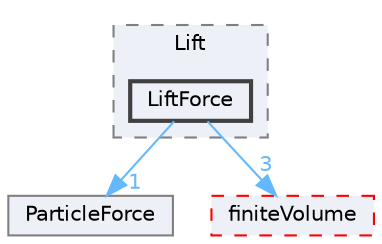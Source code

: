 digraph "src/lagrangian/intermediate/submodels/Kinematic/ParticleForces/Lift/LiftForce"
{
 // LATEX_PDF_SIZE
  bgcolor="transparent";
  edge [fontname=Helvetica,fontsize=10,labelfontname=Helvetica,labelfontsize=10];
  node [fontname=Helvetica,fontsize=10,shape=box,height=0.2,width=0.4];
  compound=true
  subgraph clusterdir_6635d9aa68d59377dd7165d1393d2e30 {
    graph [ bgcolor="#edf0f7", pencolor="grey50", label="Lift", fontname=Helvetica,fontsize=10 style="filled,dashed", URL="dir_6635d9aa68d59377dd7165d1393d2e30.html",tooltip=""]
  dir_9a4a8342949d31bc44597bb8c0b2f489 [label="LiftForce", fillcolor="#edf0f7", color="grey25", style="filled,bold", URL="dir_9a4a8342949d31bc44597bb8c0b2f489.html",tooltip=""];
  }
  dir_6ac06ece5f26f1196a12108b46c15ea0 [label="ParticleForce", fillcolor="#edf0f7", color="grey50", style="filled", URL="dir_6ac06ece5f26f1196a12108b46c15ea0.html",tooltip=""];
  dir_9bd15774b555cf7259a6fa18f99fe99b [label="finiteVolume", fillcolor="#edf0f7", color="red", style="filled,dashed", URL="dir_9bd15774b555cf7259a6fa18f99fe99b.html",tooltip=""];
  dir_9a4a8342949d31bc44597bb8c0b2f489->dir_6ac06ece5f26f1196a12108b46c15ea0 [headlabel="1", labeldistance=1.5 headhref="dir_002150_002799.html" href="dir_002150_002799.html" color="steelblue1" fontcolor="steelblue1"];
  dir_9a4a8342949d31bc44597bb8c0b2f489->dir_9bd15774b555cf7259a6fa18f99fe99b [headlabel="3", labeldistance=1.5 headhref="dir_002150_001387.html" href="dir_002150_001387.html" color="steelblue1" fontcolor="steelblue1"];
}

